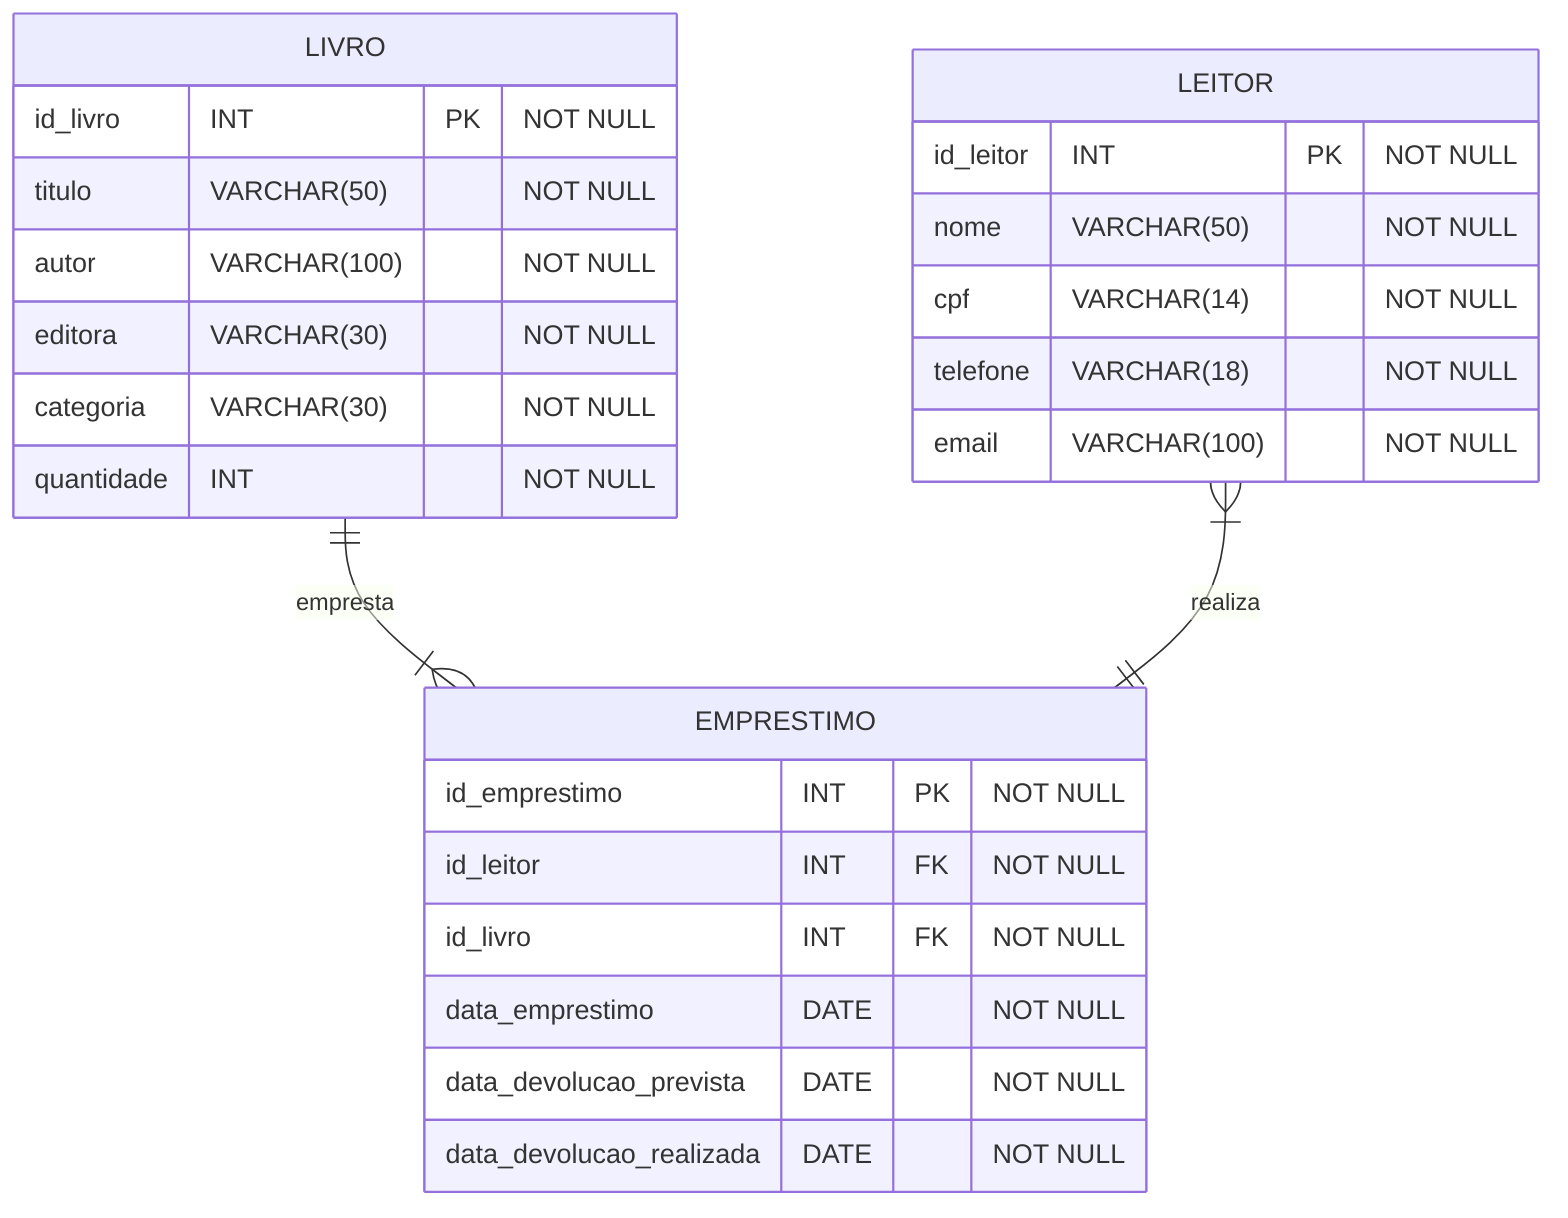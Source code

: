 erDiagram
    LIVRO {
        id_livro INT PK "NOT NULL"
        titulo VARCHAR(50) "NOT NULL"
        autor VARCHAR(100) "NOT NULL"
        editora VARCHAR(30) "NOT NULL"
        categoria VARCHAR(30) "NOT NULL"
        quantidade INT  "NOT NULL"
    }
    LEITOR {
        id_leitor INT PK "NOT NULL"
        nome VARCHAR(50) "NOT NULL"
        cpf VARCHAR(14) "NOT NULL" 
        telefone VARCHAR(18) "NOT NULL" 
        email VARCHAR(100) "NOT NULL"
    }
    EMPRESTIMO {
        id_emprestimo INT PK "NOT NULL"
        id_leitor INT FK "NOT NULL"
        id_livro INT FK "NOT NULL" 
        data_emprestimo DATE "NOT NULL"
        data_devolucao_prevista DATE "NOT NULL"
        data_devolucao_realizada DATE "NOT NULL"
    }

    LIVRO ||--|{ EMPRESTIMO : "empresta"
    LEITOR }|--|| EMPRESTIMO : "realiza"